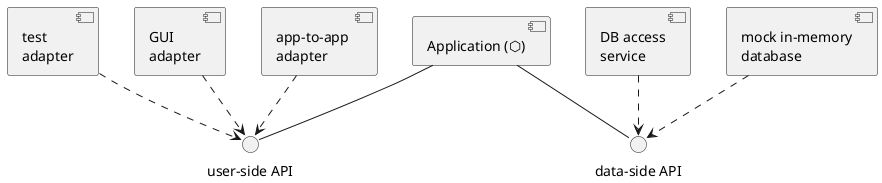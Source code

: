@startuml

component Driving1 [
test 
adapter
] 
component Driving2 [
GUI
adapter
] 
/'component Driving3 [
http
adapter
] '/
() "user-side API" as Driving
() "data-side API" as Driven

together {
component Driving4 [
app-to-app 
adapter
] 
component App [
Application (⬡)
]
component Driven1 [
DB access
service
] 
}
component Driven2 [
mock in-memory
database
] 

Driving - App
Driven - App
Driving1 ..> Driving 
Driving2 ..> Driving 
'Driving3 ..> Driving 
Driving4 ..> Driving 
Driven1 ..> Driven
Driven2 ..> Driven
@enduml

